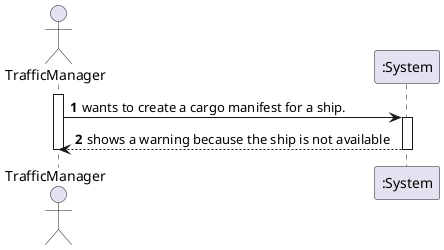@startuml
'https://plantuml.com/sequence-diagram

autonumber


actor "TrafficManager" as TM
participant ":System" as S
activate TM

TM -> S:  wants to create a cargo manifest for a ship.

activate S

S --> TM: shows a warning because the ship is not available
deactivate S
deactivate TM
@enduml